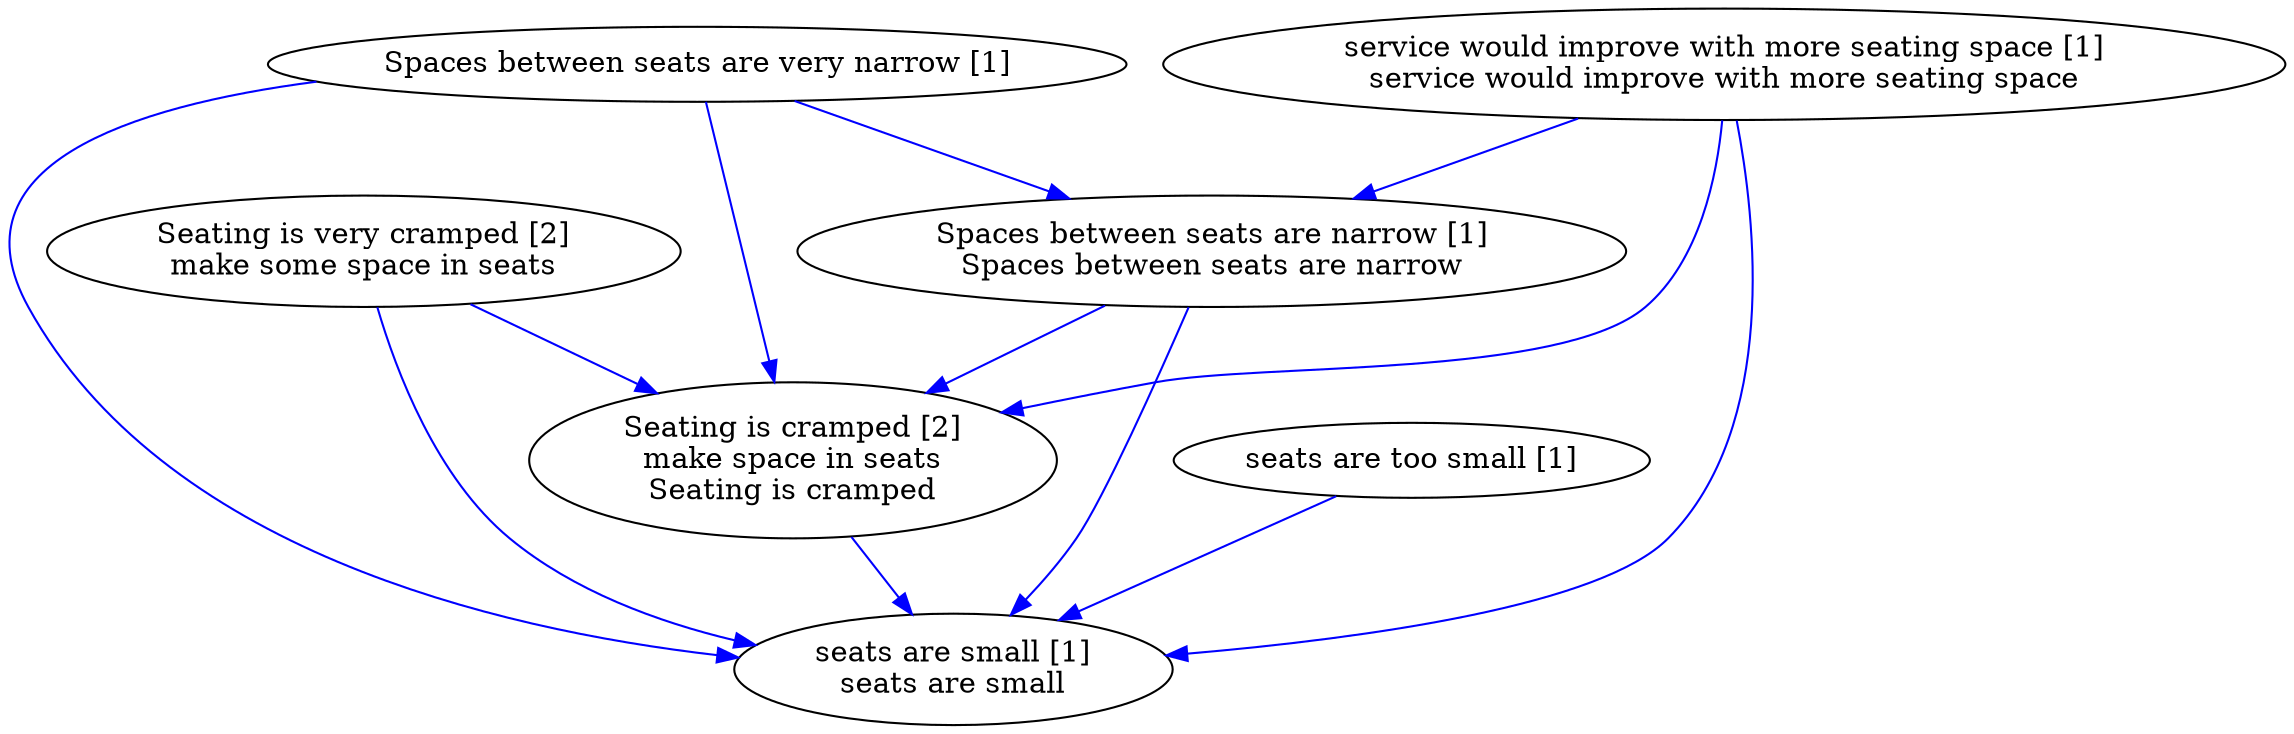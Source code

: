 digraph collapsedGraph {
"Seating is very cramped [2]\nmake some space in seats""Seating is cramped [2]\nmake space in seats\nSeating is cramped""Spaces between seats are very narrow [1]""Spaces between seats are narrow [1]\nSpaces between seats are narrow""seats are too small [1]""seats are small [1]\nseats are small""service would improve with more seating space [1]\nservice would improve with more seating space""service would improve with more seating space [1]\nservice would improve with more seating space" -> "Spaces between seats are narrow [1]\nSpaces between seats are narrow" [color=blue]
"Spaces between seats are very narrow [1]" -> "Seating is cramped [2]\nmake space in seats\nSeating is cramped" [color=blue]
"Seating is very cramped [2]\nmake some space in seats" -> "seats are small [1]\nseats are small" [color=blue]
"Seating is very cramped [2]\nmake some space in seats" -> "Seating is cramped [2]\nmake space in seats\nSeating is cramped" [color=blue]
"Seating is cramped [2]\nmake space in seats\nSeating is cramped" -> "seats are small [1]\nseats are small" [color=blue]
"Spaces between seats are narrow [1]\nSpaces between seats are narrow" -> "seats are small [1]\nseats are small" [color=blue]
"Spaces between seats are very narrow [1]" -> "seats are small [1]\nseats are small" [color=blue]
"Spaces between seats are narrow [1]\nSpaces between seats are narrow" -> "Seating is cramped [2]\nmake space in seats\nSeating is cramped" [color=blue]
"service would improve with more seating space [1]\nservice would improve with more seating space" -> "Seating is cramped [2]\nmake space in seats\nSeating is cramped" [color=blue]
"service would improve with more seating space [1]\nservice would improve with more seating space" -> "seats are small [1]\nseats are small" [color=blue]
"Spaces between seats are very narrow [1]" -> "Spaces between seats are narrow [1]\nSpaces between seats are narrow" [color=blue]
"seats are too small [1]" -> "seats are small [1]\nseats are small" [color=blue]
}